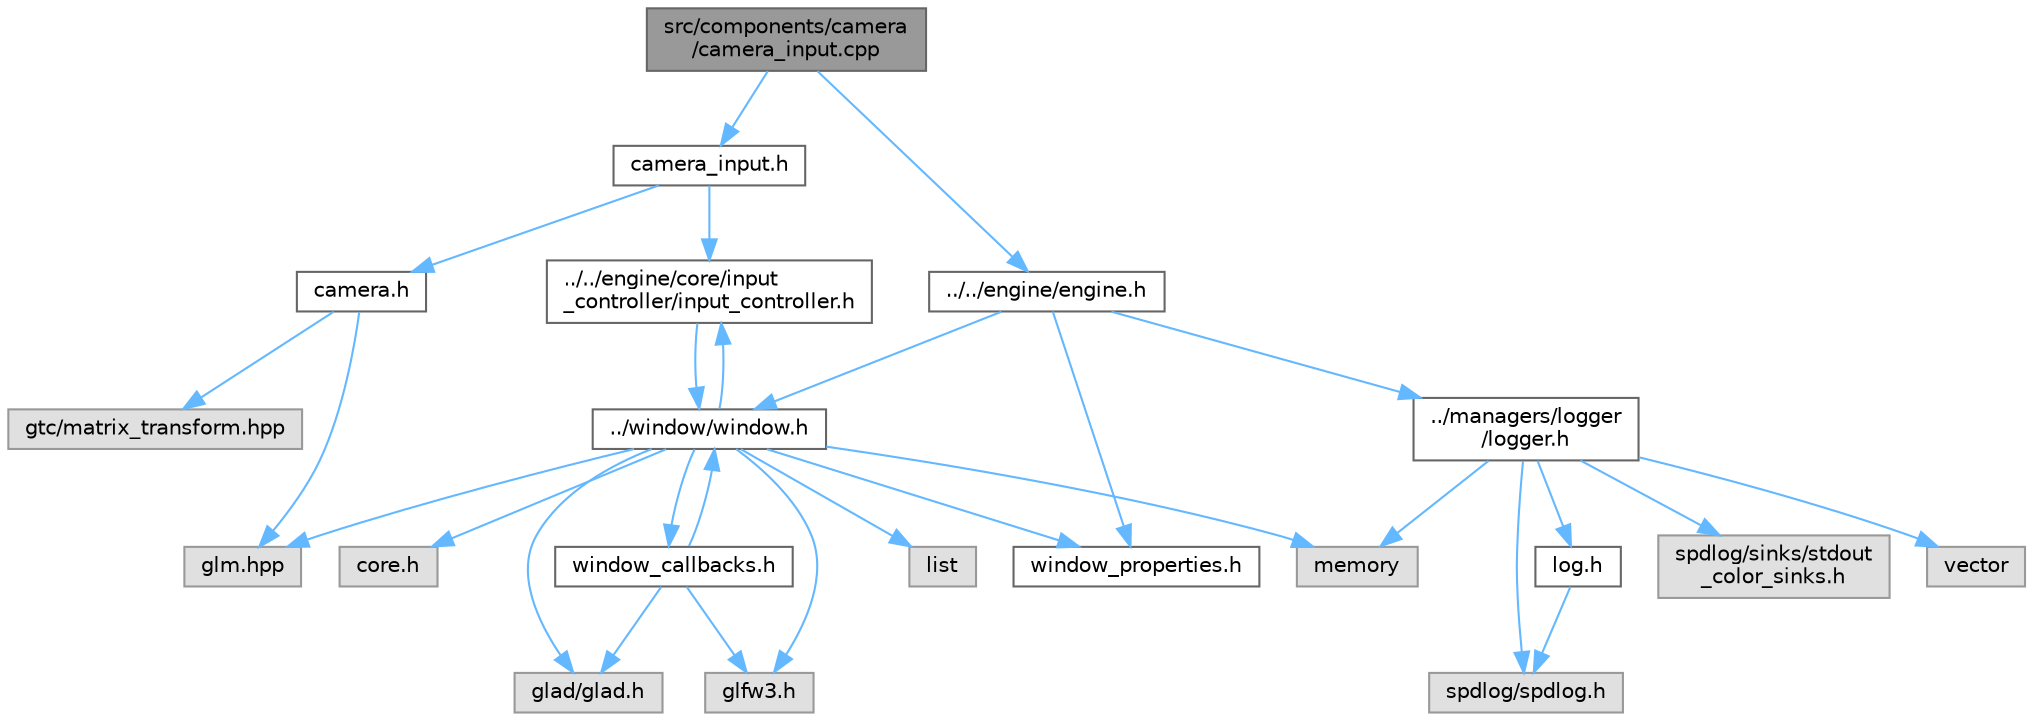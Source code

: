 digraph "src/components/camera/camera_input.cpp"
{
 // LATEX_PDF_SIZE
  bgcolor="transparent";
  edge [fontname=Helvetica,fontsize=10,labelfontname=Helvetica,labelfontsize=10];
  node [fontname=Helvetica,fontsize=10,shape=box,height=0.2,width=0.4];
  Node1 [label="src/components/camera\l/camera_input.cpp",height=0.2,width=0.4,color="gray40", fillcolor="grey60", style="filled", fontcolor="black",tooltip=" "];
  Node1 -> Node2 [color="steelblue1",style="solid"];
  Node2 [label="camera_input.h",height=0.2,width=0.4,color="grey40", fillcolor="white", style="filled",URL="$camera__input_8h.html",tooltip=" "];
  Node2 -> Node3 [color="steelblue1",style="solid"];
  Node3 [label="camera.h",height=0.2,width=0.4,color="grey40", fillcolor="white", style="filled",URL="$camera_8h.html",tooltip=" "];
  Node3 -> Node4 [color="steelblue1",style="solid"];
  Node4 [label="glm.hpp",height=0.2,width=0.4,color="grey60", fillcolor="#E0E0E0", style="filled",tooltip=" "];
  Node3 -> Node5 [color="steelblue1",style="solid"];
  Node5 [label="gtc/matrix_transform.hpp",height=0.2,width=0.4,color="grey60", fillcolor="#E0E0E0", style="filled",tooltip=" "];
  Node2 -> Node6 [color="steelblue1",style="solid"];
  Node6 [label="../../engine/core/input\l_controller/input_controller.h",height=0.2,width=0.4,color="grey40", fillcolor="white", style="filled",URL="$input__controller_8h.html",tooltip=" "];
  Node6 -> Node7 [color="steelblue1",style="solid"];
  Node7 [label="../window/window.h",height=0.2,width=0.4,color="grey40", fillcolor="white", style="filled",URL="$window_8h.html",tooltip=" "];
  Node7 -> Node8 [color="steelblue1",style="solid"];
  Node8 [label="memory",height=0.2,width=0.4,color="grey60", fillcolor="#E0E0E0", style="filled",tooltip=" "];
  Node7 -> Node9 [color="steelblue1",style="solid"];
  Node9 [label="list",height=0.2,width=0.4,color="grey60", fillcolor="#E0E0E0", style="filled",tooltip=" "];
  Node7 -> Node10 [color="steelblue1",style="solid"];
  Node10 [label="core.h",height=0.2,width=0.4,color="grey60", fillcolor="#E0E0E0", style="filled",tooltip=" "];
  Node7 -> Node11 [color="steelblue1",style="solid"];
  Node11 [label="glad/glad.h",height=0.2,width=0.4,color="grey60", fillcolor="#E0E0E0", style="filled",tooltip=" "];
  Node7 -> Node12 [color="steelblue1",style="solid"];
  Node12 [label="glfw3.h",height=0.2,width=0.4,color="grey60", fillcolor="#E0E0E0", style="filled",tooltip=" "];
  Node7 -> Node4 [color="steelblue1",style="solid"];
  Node7 -> Node13 [color="steelblue1",style="solid"];
  Node13 [label="window_properties.h",height=0.2,width=0.4,color="grey40", fillcolor="white", style="filled",URL="$window__properties_8h.html",tooltip=" "];
  Node7 -> Node14 [color="steelblue1",style="solid"];
  Node14 [label="window_callbacks.h",height=0.2,width=0.4,color="grey40", fillcolor="white", style="filled",URL="$window__callbacks_8h.html",tooltip=" "];
  Node14 -> Node7 [color="steelblue1",style="solid"];
  Node14 -> Node11 [color="steelblue1",style="solid"];
  Node14 -> Node12 [color="steelblue1",style="solid"];
  Node7 -> Node6 [color="steelblue1",style="solid"];
  Node1 -> Node15 [color="steelblue1",style="solid"];
  Node15 [label="../../engine/engine.h",height=0.2,width=0.4,color="grey40", fillcolor="white", style="filled",URL="$engine_8h.html",tooltip=" "];
  Node15 -> Node16 [color="steelblue1",style="solid"];
  Node16 [label="../managers/logger\l/logger.h",height=0.2,width=0.4,color="grey40", fillcolor="white", style="filled",URL="$logger_8h.html",tooltip=" "];
  Node16 -> Node17 [color="steelblue1",style="solid"];
  Node17 [label="spdlog/spdlog.h",height=0.2,width=0.4,color="grey60", fillcolor="#E0E0E0", style="filled",tooltip=" "];
  Node16 -> Node18 [color="steelblue1",style="solid"];
  Node18 [label="spdlog/sinks/stdout\l_color_sinks.h",height=0.2,width=0.4,color="grey60", fillcolor="#E0E0E0", style="filled",tooltip=" "];
  Node16 -> Node8 [color="steelblue1",style="solid"];
  Node16 -> Node19 [color="steelblue1",style="solid"];
  Node19 [label="vector",height=0.2,width=0.4,color="grey60", fillcolor="#E0E0E0", style="filled",tooltip=" "];
  Node16 -> Node20 [color="steelblue1",style="solid"];
  Node20 [label="log.h",height=0.2,width=0.4,color="grey40", fillcolor="white", style="filled",URL="$log_8h.html",tooltip=" "];
  Node20 -> Node17 [color="steelblue1",style="solid"];
  Node15 -> Node7 [color="steelblue1",style="solid"];
  Node15 -> Node13 [color="steelblue1",style="solid"];
}
